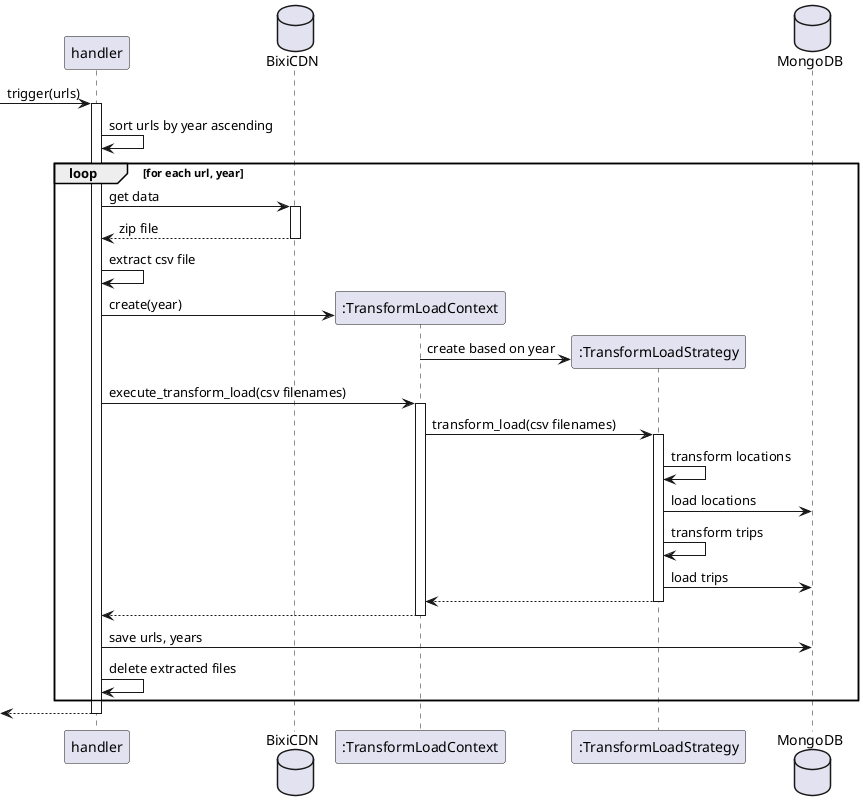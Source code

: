 @startuml processorsequence
participant "handler" as handler
database "BixiCDN" as cdn
participant ":TransformLoadContext" as context
participant ":TransformLoadStrategy" as strategy
database "MongoDB" as mongo


-> handler: trigger(urls)
activate handler
handler -> handler: sort urls by year ascending
loop for each url, year
    handler -> cdn: get data
    activate cdn
    return zip file
    handler -> handler: extract csv file
    handler -> context **: create(year)
    context -> strategy **: create based on year
    handler -> context: execute_transform_load(csv filenames)
    activate context
    context -> strategy: transform_load(csv filenames)
    activate strategy
    strategy -> strategy: transform locations
    strategy -> mongo: load locations
    strategy -> strategy: transform trips
    strategy -> mongo: load trips
    return 
    return
    handler -> mongo : save urls, years
    handler -> handler: delete extracted files
end
return

@enduml
